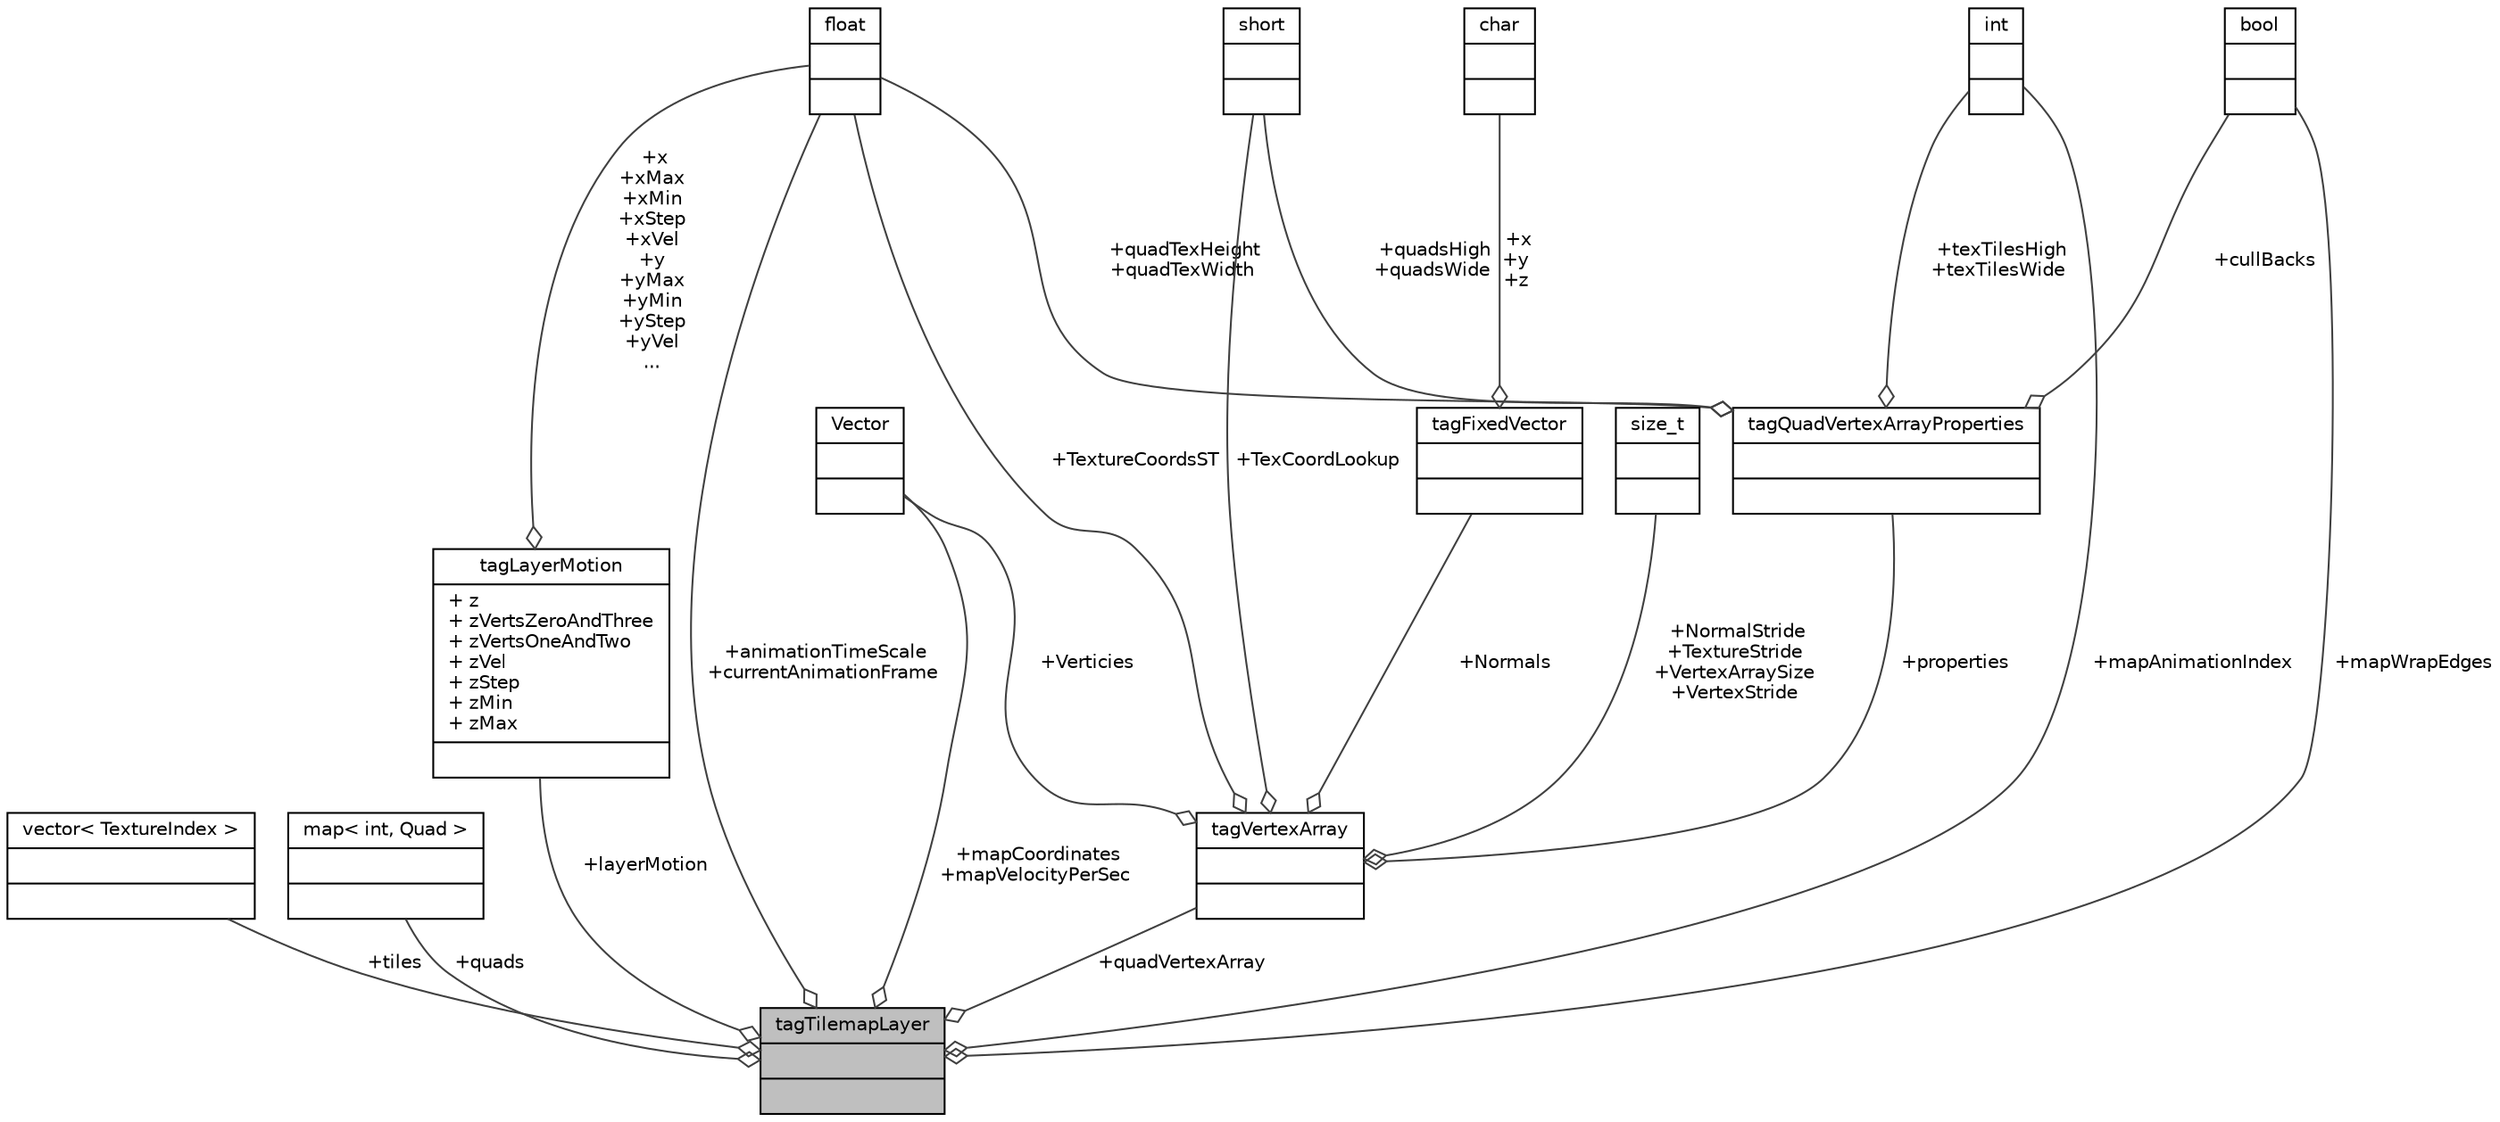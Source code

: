digraph "tagTilemapLayer"
{
 // LATEX_PDF_SIZE
  edge [fontname="Helvetica",fontsize="10",labelfontname="Helvetica",labelfontsize="10"];
  node [fontname="Helvetica",fontsize="10",shape=record];
  Node1 [label="{tagTilemapLayer\n||}",height=0.2,width=0.4,color="black", fillcolor="grey75", style="filled", fontcolor="black",tooltip=" "];
  Node2 -> Node1 [color="grey25",fontsize="10",style="solid",label=" +tiles" ,arrowhead="odiamond",fontname="Helvetica"];
  Node2 [label="{vector\< TextureIndex \>\n||}",height=0.2,width=0.4,color="black", fillcolor="white", style="filled",tooltip=" "];
  Node3 -> Node1 [color="grey25",fontsize="10",style="solid",label=" +quads" ,arrowhead="odiamond",fontname="Helvetica"];
  Node3 [label="{map\< int, Quad \>\n||}",height=0.2,width=0.4,color="black", fillcolor="white", style="filled",tooltip=" "];
  Node4 -> Node1 [color="grey25",fontsize="10",style="solid",label=" +animationTimeScale\n+currentAnimationFrame" ,arrowhead="odiamond",fontname="Helvetica"];
  Node4 [label="{float\n||}",height=0.2,width=0.4,color="black", fillcolor="white", style="filled",tooltip=" "];
  Node5 -> Node1 [color="grey25",fontsize="10",style="solid",label=" +mapAnimationIndex" ,arrowhead="odiamond",fontname="Helvetica"];
  Node5 [label="{int\n||}",height=0.2,width=0.4,color="black", fillcolor="white", style="filled",tooltip=" "];
  Node6 -> Node1 [color="grey25",fontsize="10",style="solid",label=" +mapWrapEdges" ,arrowhead="odiamond",fontname="Helvetica"];
  Node6 [label="{bool\n||}",height=0.2,width=0.4,color="black", fillcolor="white", style="filled",tooltip=" "];
  Node7 -> Node1 [color="grey25",fontsize="10",style="solid",label=" +mapCoordinates\n+mapVelocityPerSec" ,arrowhead="odiamond",fontname="Helvetica"];
  Node7 [label="{Vector\n||}",height=0.2,width=0.4,color="black", fillcolor="white", style="filled",tooltip=" "];
  Node8 -> Node1 [color="grey25",fontsize="10",style="solid",label=" +layerMotion" ,arrowhead="odiamond",fontname="Helvetica"];
  Node8 [label="{tagLayerMotion\n|+ z\l+ zVertsZeroAndThree\l+ zVertsOneAndTwo\l+ zVel\l+ zStep\l+ zMin\l+ zMax\l|}",height=0.2,width=0.4,color="black", fillcolor="white", style="filled",URL="$structtag_layer_motion.html",tooltip=" "];
  Node4 -> Node8 [color="grey25",fontsize="10",style="solid",label=" +x\n+xMax\n+xMin\n+xStep\n+xVel\n+y\n+yMax\n+yMin\n+yStep\n+yVel\n..." ,arrowhead="odiamond",fontname="Helvetica"];
  Node9 -> Node1 [color="grey25",fontsize="10",style="solid",label=" +quadVertexArray" ,arrowhead="odiamond",fontname="Helvetica"];
  Node9 [label="{tagVertexArray\n||}",height=0.2,width=0.4,color="black", fillcolor="white", style="filled",URL="$structtag_vertex_array.html",tooltip="Defines a vertex array we can use for rendering our quad ..."];
  Node10 -> Node9 [color="grey25",fontsize="10",style="solid",label=" +properties" ,arrowhead="odiamond",fontname="Helvetica"];
  Node10 [label="{tagQuadVertexArrayProperties\n||}",height=0.2,width=0.4,color="black", fillcolor="white", style="filled",URL="$structtag_quad_vertex_array_properties.html",tooltip="Defines a set of properties used to allocate a vertex array for accessing quad data...."];
  Node11 -> Node10 [color="grey25",fontsize="10",style="solid",label=" +quadsHigh\n+quadsWide" ,arrowhead="odiamond",fontname="Helvetica"];
  Node11 [label="{short\n||}",height=0.2,width=0.4,color="black", fillcolor="white", style="filled",tooltip=" "];
  Node4 -> Node10 [color="grey25",fontsize="10",style="solid",label=" +quadTexHeight\n+quadTexWidth" ,arrowhead="odiamond",fontname="Helvetica"];
  Node5 -> Node10 [color="grey25",fontsize="10",style="solid",label=" +texTilesHigh\n+texTilesWide" ,arrowhead="odiamond",fontname="Helvetica"];
  Node6 -> Node10 [color="grey25",fontsize="10",style="solid",label=" +cullBacks" ,arrowhead="odiamond",fontname="Helvetica"];
  Node12 -> Node9 [color="grey25",fontsize="10",style="solid",label=" +NormalStride\n+TextureStride\n+VertexArraySize\n+VertexStride" ,arrowhead="odiamond",fontname="Helvetica"];
  Node12 [label="{size_t\n||}",height=0.2,width=0.4,color="black", fillcolor="white", style="filled",tooltip=" "];
  Node7 -> Node9 [color="grey25",fontsize="10",style="solid",label=" +Verticies" ,arrowhead="odiamond",fontname="Helvetica"];
  Node4 -> Node9 [color="grey25",fontsize="10",style="solid",label=" +TextureCoordsST" ,arrowhead="odiamond",fontname="Helvetica"];
  Node11 -> Node9 [color="grey25",fontsize="10",style="solid",label=" +TexCoordLookup" ,arrowhead="odiamond",fontname="Helvetica"];
  Node13 -> Node9 [color="grey25",fontsize="10",style="solid",label=" +Normals" ,arrowhead="odiamond",fontname="Helvetica"];
  Node13 [label="{tagFixedVector\n||}",height=0.2,width=0.4,color="black", fillcolor="white", style="filled",URL="$structtag_fixed_vector.html",tooltip="Defines a vector for fractional 8bit fixed numbers"];
  Node14 -> Node13 [color="grey25",fontsize="10",style="solid",label=" +x\n+y\n+z" ,arrowhead="odiamond",fontname="Helvetica"];
  Node14 [label="{char\n||}",height=0.2,width=0.4,color="black", fillcolor="white", style="filled",tooltip=" "];
}
